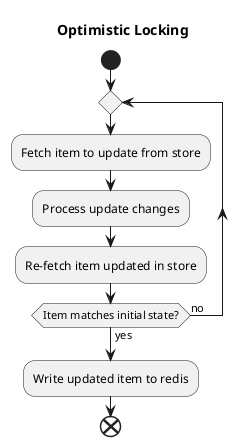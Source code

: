 @startuml Optimistic Locking
title Optimistic Locking

start
  repeat
    :Fetch item to update from store;
    :Process update changes;

    :Re-fetch item updated in store;
  repeat while (Item matches initial state?) is (no) not (yes)

  :Write updated item to redis;

end
@enduml